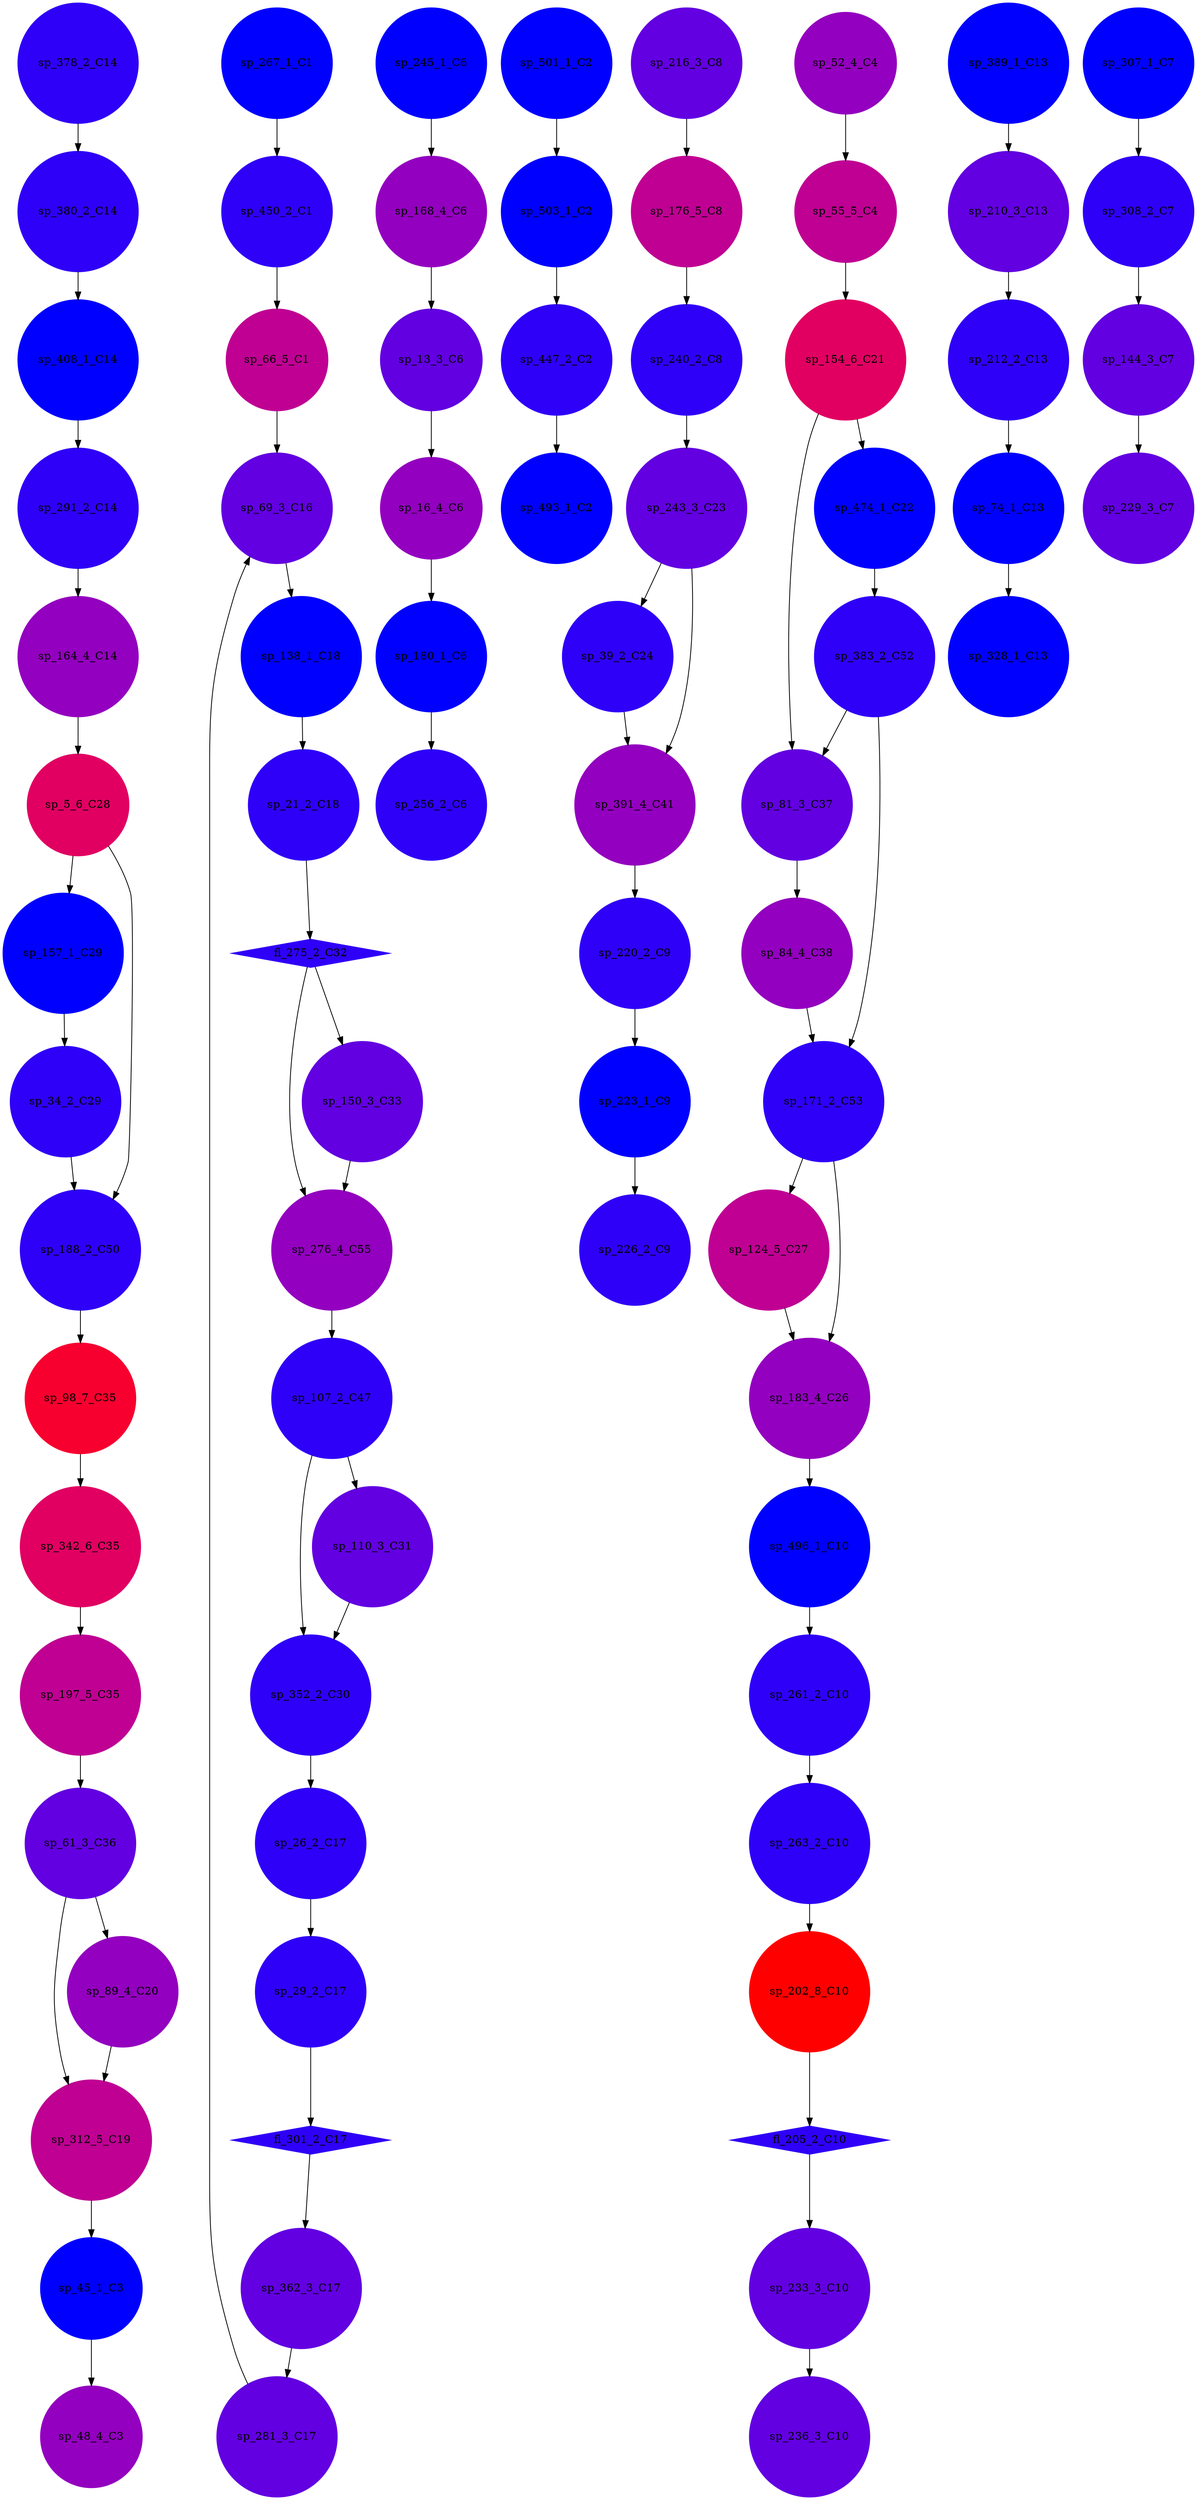 digraph CGGATCATCCCCGCGCATGCGGGGCAAAC {
		sp_5_6_C28 [ color = "#e10062", fillcolor="#e10062", style= filled, shape=circle];
		sp_157_1_C29 [ color = "#0000ff", fillcolor="#0000ff", style= filled, shape=circle];
		sp_267_1_C1 [ color = "#0000ff", fillcolor="#0000ff", style= filled, shape=circle];
		sp_13_3_C6 [ color = "#6200e1", fillcolor="#6200e1", style= filled, shape=circle];
		sp_503_1_C2 [ color = "#0000ff", fillcolor="#0000ff", style= filled, shape=circle];
		sp_16_4_C6 [ color = "#9300bf", fillcolor="#9300bf", style= filled, shape=circle];
		sp_447_2_C2 [ color = "#2f00f7", fillcolor="#2f00f7", style= filled, shape=circle];
		sp_21_2_C18 [ color = "#2f00f7", fillcolor="#2f00f7", style= filled, shape=circle];
		sp_493_1_C2 [ color = "#0000ff", fillcolor="#0000ff", style= filled, shape=circle];
		sp_352_2_C30 [ color = "#2f00f7", fillcolor="#2f00f7", style= filled, shape=circle];
		sp_26_2_C17 [ color = "#2f00f7", fillcolor="#2f00f7", style= filled, shape=circle];
		sp_29_2_C17 [ color = "#2f00f7", fillcolor="#2f00f7", style= filled, shape=circle];
		sp_34_2_C29 [ color = "#2f00f7", fillcolor="#2f00f7", style= filled, shape=circle];
		sp_188_2_C50 [ color = "#2f00f7", fillcolor="#2f00f7", style= filled, shape=circle];
		sp_39_2_C24 [ color = "#2f00f7", fillcolor="#2f00f7", style= filled, shape=circle];
		sp_391_4_C41 [ color = "#9300bf", fillcolor="#9300bf", style= filled, shape=circle];
		sp_312_5_C19 [ color = "#bf0093", fillcolor="#bf0093", style= filled, shape=circle];
		sp_45_1_C3 [ color = "#0000ff", fillcolor="#0000ff", style= filled, shape=circle];
		sp_48_4_C3 [ color = "#9300bf", fillcolor="#9300bf", style= filled, shape=circle];
		sp_52_4_C4 [ color = "#9300bf", fillcolor="#9300bf", style= filled, shape=circle];
		sp_55_5_C4 [ color = "#bf0093", fillcolor="#bf0093", style= filled, shape=circle];
		sp_154_6_C21 [ color = "#e10062", fillcolor="#e10062", style= filled, shape=circle];
		sp_197_5_C35 [ color = "#bf0093", fillcolor="#bf0093", style= filled, shape=circle];
		sp_61_3_C36 [ color = "#6200e1", fillcolor="#6200e1", style= filled, shape=circle];
		sp_89_4_C20 [ color = "#9300bf", fillcolor="#9300bf", style= filled, shape=circle];
		sp_66_5_C1 [ color = "#bf0093", fillcolor="#bf0093", style= filled, shape=circle];
		sp_281_3_C17 [ color = "#6200e1", fillcolor="#6200e1", style= filled, shape=circle];
		sp_69_3_C16 [ color = "#6200e1", fillcolor="#6200e1", style= filled, shape=circle];
		sp_501_1_C2 [ color = "#0000ff", fillcolor="#0000ff", style= filled, shape=circle];
		sp_212_2_C13 [ color = "#2f00f7", fillcolor="#2f00f7", style= filled, shape=circle];
		sp_74_1_C13 [ color = "#0000ff", fillcolor="#0000ff", style= filled, shape=circle];
		sp_81_3_C37 [ color = "#6200e1", fillcolor="#6200e1", style= filled, shape=circle];
		sp_84_4_C38 [ color = "#9300bf", fillcolor="#9300bf", style= filled, shape=circle];
		sp_171_2_C53 [ color = "#2f00f7", fillcolor="#2f00f7", style= filled, shape=circle];
		sp_98_7_C35 [ color = "#f7002f", fillcolor="#f7002f", style= filled, shape=circle];
		sp_342_6_C35 [ color = "#e10062", fillcolor="#e10062", style= filled, shape=circle];
		sp_276_4_C55 [ color = "#9300bf", fillcolor="#9300bf", style= filled, shape=circle];
		sp_107_2_C47 [ color = "#2f00f7", fillcolor="#2f00f7", style= filled, shape=circle];
		sp_110_3_C31 [ color = "#6200e1", fillcolor="#6200e1", style= filled, shape=circle];
		sp_245_1_C6 [ color = "#0000ff", fillcolor="#0000ff", style= filled, shape=circle];
		sp_180_1_C6 [ color = "#0000ff", fillcolor="#0000ff", style= filled, shape=circle];
		sp_124_5_C27 [ color = "#bf0093", fillcolor="#bf0093", style= filled, shape=circle];
		sp_183_4_C26 [ color = "#9300bf", fillcolor="#9300bf", style= filled, shape=circle];
		sp_138_1_C18 [ color = "#0000ff", fillcolor="#0000ff", style= filled, shape=circle];
		sp_308_2_C7 [ color = "#2f00f7", fillcolor="#2f00f7", style= filled, shape=circle];
		sp_144_3_C7 [ color = "#6200e1", fillcolor="#6200e1", style= filled, shape=circle];
		sp_229_3_C7 [ color = "#6200e1", fillcolor="#6200e1", style= filled, shape=circle];
		fl_275_2_C32 [ color = "#2f00f7", fillcolor="#2f00f7", style= filled, shape=diamond];
		sp_150_3_C33 [ color = "#6200e1", fillcolor="#6200e1", style= filled, shape=circle];
		sp_291_2_C14 [ color = "#2f00f7", fillcolor="#2f00f7", style= filled, shape=circle];
		sp_164_4_C14 [ color = "#9300bf", fillcolor="#9300bf", style= filled, shape=circle];
		sp_168_4_C6 [ color = "#9300bf", fillcolor="#9300bf", style= filled, shape=circle];
		sp_216_3_C8 [ color = "#6200e1", fillcolor="#6200e1", style= filled, shape=circle];
		sp_176_5_C8 [ color = "#bf0093", fillcolor="#bf0093", style= filled, shape=circle];
		sp_240_2_C8 [ color = "#2f00f7", fillcolor="#2f00f7", style= filled, shape=circle];
		sp_496_1_C10 [ color = "#0000ff", fillcolor="#0000ff", style= filled, shape=circle];
		sp_263_2_C10 [ color = "#2f00f7", fillcolor="#2f00f7", style= filled, shape=circle];
		sp_202_8_C10 [ color = "#ff0000", fillcolor="#ff0000", style= filled, shape=circle];
		fl_205_2_C10 [ color = "#2f00f7", fillcolor="#2f00f7", style= filled, shape=diamond];
		sp_210_3_C13 [ color = "#6200e1", fillcolor="#6200e1", style= filled, shape=circle];
		sp_220_2_C9 [ color = "#2f00f7", fillcolor="#2f00f7", style= filled, shape=circle];
		sp_223_1_C9 [ color = "#0000ff", fillcolor="#0000ff", style= filled, shape=circle];
		sp_226_2_C9 [ color = "#2f00f7", fillcolor="#2f00f7", style= filled, shape=circle];
		sp_233_3_C10 [ color = "#6200e1", fillcolor="#6200e1", style= filled, shape=circle];
		sp_236_3_C10 [ color = "#6200e1", fillcolor="#6200e1", style= filled, shape=circle];
		sp_243_3_C23 [ color = "#6200e1", fillcolor="#6200e1", style= filled, shape=circle];
		sp_256_2_C6 [ color = "#2f00f7", fillcolor="#2f00f7", style= filled, shape=circle];
		sp_261_2_C10 [ color = "#2f00f7", fillcolor="#2f00f7", style= filled, shape=circle];
		sp_380_2_C14 [ color = "#2f00f7", fillcolor="#2f00f7", style= filled, shape=circle];
		sp_408_1_C14 [ color = "#0000ff", fillcolor="#0000ff", style= filled, shape=circle];
		fl_301_2_C17 [ color = "#2f00f7", fillcolor="#2f00f7", style= filled, shape=diamond];
		sp_474_1_C22 [ color = "#0000ff", fillcolor="#0000ff", style= filled, shape=circle];
		sp_383_2_C52 [ color = "#2f00f7", fillcolor="#2f00f7", style= filled, shape=circle];
		sp_307_1_C7 [ color = "#0000ff", fillcolor="#0000ff", style= filled, shape=circle];
		sp_362_3_C17 [ color = "#6200e1", fillcolor="#6200e1", style= filled, shape=circle];
		sp_328_1_C13 [ color = "#0000ff", fillcolor="#0000ff", style= filled, shape=circle];
		sp_450_2_C1 [ color = "#2f00f7", fillcolor="#2f00f7", style= filled, shape=circle];
		sp_378_2_C14 [ color = "#2f00f7", fillcolor="#2f00f7", style= filled, shape=circle];
		sp_389_1_C13 [ color = "#0000ff", fillcolor="#0000ff", style= filled, shape=circle];
		sp_5_6_C28 -> sp_157_1_C29 [ len=2 ];
		sp_5_6_C28 -> sp_188_2_C50 [ len=2 ];
		sp_157_1_C29 -> sp_34_2_C29 [ len=2 ];
		sp_267_1_C1 -> sp_450_2_C1 [ len=2 ];
		sp_13_3_C6 -> sp_16_4_C6 [ len=2 ];
		sp_503_1_C2 -> sp_447_2_C2 [ len=2 ];
		sp_16_4_C6 -> sp_180_1_C6 [ len=2 ];
		sp_447_2_C2 -> sp_493_1_C2 [ len=2 ];
		sp_21_2_C18 -> fl_275_2_C32 [ len=2 ];
		sp_352_2_C30 -> sp_26_2_C17 [ len=2 ];
		sp_26_2_C17 -> sp_29_2_C17 [ len=2 ];
		sp_29_2_C17 -> fl_301_2_C17 [ len=2 ];
		sp_34_2_C29 -> sp_188_2_C50 [ len=2 ];
		sp_188_2_C50 -> sp_98_7_C35 [ len=2 ];
		sp_39_2_C24 -> sp_391_4_C41 [ len=2 ];
		sp_391_4_C41 -> sp_220_2_C9 [ len=2 ];
		sp_312_5_C19 -> sp_45_1_C3 [ len=2 ];
		sp_45_1_C3 -> sp_48_4_C3 [ len=2 ];
		sp_52_4_C4 -> sp_55_5_C4 [ len=2 ];
		sp_55_5_C4 -> sp_154_6_C21 [ len=2 ];
		sp_154_6_C21 -> sp_81_3_C37 [ len=2 ];
		sp_154_6_C21 -> sp_474_1_C22 [ len=2 ];
		sp_197_5_C35 -> sp_61_3_C36 [ len=2 ];
		sp_61_3_C36 -> sp_89_4_C20 [ len=2 ];
		sp_61_3_C36 -> sp_312_5_C19 [ len=2 ];
		sp_89_4_C20 -> sp_312_5_C19 [ len=2 ];
		sp_66_5_C1 -> sp_69_3_C16 [ len=2 ];
		sp_281_3_C17 -> sp_69_3_C16 [ len=2 ];
		sp_69_3_C16 -> sp_138_1_C18 [ len=2 ];
		sp_501_1_C2 -> sp_503_1_C2 [ len=2 ];
		sp_212_2_C13 -> sp_74_1_C13 [ len=2 ];
		sp_74_1_C13 -> sp_328_1_C13 [ len=2 ];
		sp_81_3_C37 -> sp_84_4_C38 [ len=2 ];
		sp_84_4_C38 -> sp_171_2_C53 [ len=2 ];
		sp_171_2_C53 -> sp_124_5_C27 [ len=2 ];
		sp_171_2_C53 -> sp_183_4_C26 [ len=2 ];
		sp_98_7_C35 -> sp_342_6_C35 [ len=2 ];
		sp_342_6_C35 -> sp_197_5_C35 [ len=2 ];
		sp_276_4_C55 -> sp_107_2_C47 [ len=2 ];
		sp_107_2_C47 -> sp_110_3_C31 [ len=2 ];
		sp_107_2_C47 -> sp_352_2_C30 [ len=2 ];
		sp_110_3_C31 -> sp_352_2_C30 [ len=2 ];
		sp_245_1_C6 -> sp_168_4_C6 [ len=2 ];
		sp_180_1_C6 -> sp_256_2_C6 [ len=2 ];
		sp_124_5_C27 -> sp_183_4_C26 [ len=2 ];
		sp_183_4_C26 -> sp_496_1_C10 [ len=2 ];
		sp_138_1_C18 -> sp_21_2_C18 [ len=2 ];
		sp_308_2_C7 -> sp_144_3_C7 [ len=2 ];
		sp_144_3_C7 -> sp_229_3_C7 [ len=2 ];
		fl_275_2_C32 -> sp_150_3_C33 [ len=2 ];
		fl_275_2_C32 -> sp_276_4_C55 [ len=2 ];
		sp_150_3_C33 -> sp_276_4_C55 [ len=2 ];
		sp_291_2_C14 -> sp_164_4_C14 [ len=2 ];
		sp_164_4_C14 -> sp_5_6_C28 [ len=2 ];
		sp_168_4_C6 -> sp_13_3_C6 [ len=2 ];
		sp_216_3_C8 -> sp_176_5_C8 [ len=2 ];
		sp_176_5_C8 -> sp_240_2_C8 [ len=2 ];
		sp_240_2_C8 -> sp_243_3_C23 [ len=2 ];
		sp_496_1_C10 -> sp_261_2_C10 [ len=2 ];
		sp_263_2_C10 -> sp_202_8_C10 [ len=2 ];
		sp_202_8_C10 -> fl_205_2_C10 [ len=2 ];
		fl_205_2_C10 -> sp_233_3_C10 [ len=2 ];
		sp_210_3_C13 -> sp_212_2_C13 [ len=2 ];
		sp_220_2_C9 -> sp_223_1_C9 [ len=2 ];
		sp_223_1_C9 -> sp_226_2_C9 [ len=2 ];
		sp_233_3_C10 -> sp_236_3_C10 [ len=2 ];
		sp_243_3_C23 -> sp_39_2_C24 [ len=2 ];
		sp_243_3_C23 -> sp_391_4_C41 [ len=2 ];
		sp_261_2_C10 -> sp_263_2_C10 [ len=2 ];
		sp_380_2_C14 -> sp_408_1_C14 [ len=2 ];
		sp_408_1_C14 -> sp_291_2_C14 [ len=2 ];
		fl_301_2_C17 -> sp_362_3_C17 [ len=2 ];
		sp_474_1_C22 -> sp_383_2_C52 [ len=2 ];
		sp_383_2_C52 -> sp_81_3_C37 [ len=2 ];
		sp_383_2_C52 -> sp_171_2_C53 [ len=2 ];
		sp_307_1_C7 -> sp_308_2_C7 [ len=2 ];
		sp_362_3_C17 -> sp_281_3_C17 [ len=2 ];
		sp_450_2_C1 -> sp_66_5_C1 [ len=2 ];
		sp_378_2_C14 -> sp_380_2_C14 [ len=2 ];
		sp_389_1_C13 -> sp_210_3_C13 [ len=2 ];

}
